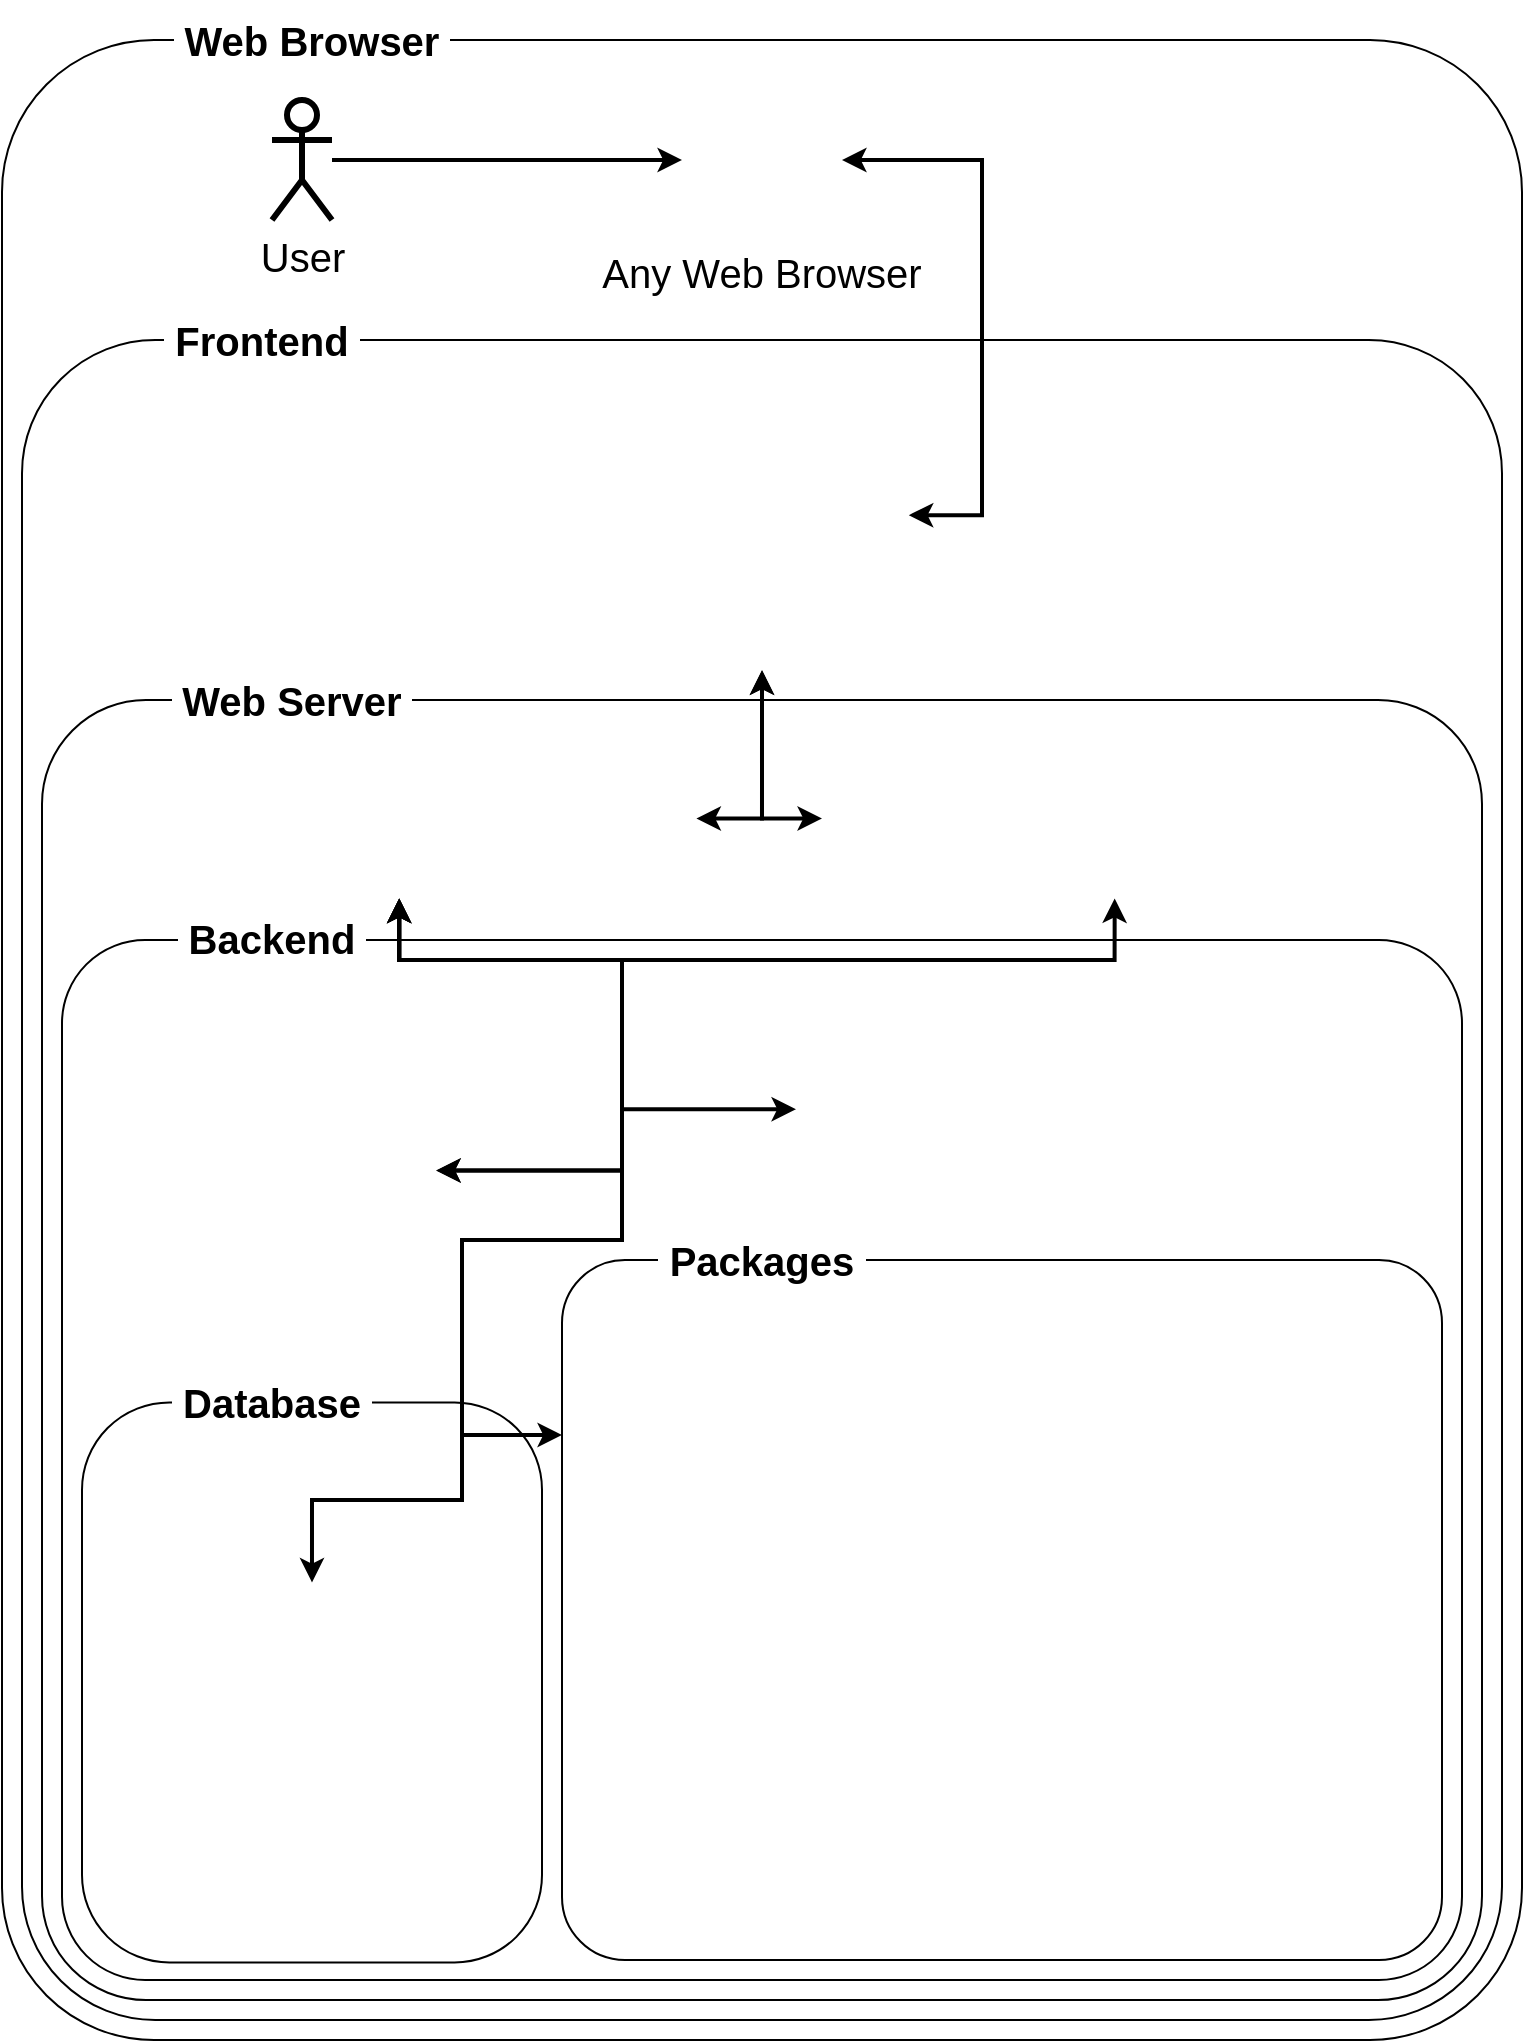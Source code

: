 <mxfile version="22.1.16" type="github">
  <diagram name="Page-1" id="yk-xujxsoNgpZ01sj5fv">
    <mxGraphModel dx="863" dy="453" grid="1" gridSize="10" guides="1" tooltips="1" connect="1" arrows="1" fold="1" page="1" pageScale="1" pageWidth="850" pageHeight="1100" math="0" shadow="0">
      <root>
        <mxCell id="0" />
        <mxCell id="1" parent="0" />
        <mxCell id="0C2ZFTBZk_aK-hhguFzC-1" value="" style="rounded=1;whiteSpace=wrap;html=1;arcSize=10;verticalAlign=bottom;labelPosition=center;verticalLabelPosition=top;align=center;" parent="1" vertex="1">
          <mxGeometry x="40" y="40" width="760" height="1000" as="geometry" />
        </mxCell>
        <mxCell id="0C2ZFTBZk_aK-hhguFzC-2" value="" style="rounded=1;whiteSpace=wrap;html=1;arcSize=9;" parent="1" vertex="1">
          <mxGeometry x="50" y="190" width="740" height="840" as="geometry" />
        </mxCell>
        <mxCell id="0C2ZFTBZk_aK-hhguFzC-7" style="edgeStyle=orthogonalEdgeStyle;rounded=0;orthogonalLoop=1;jettySize=auto;html=1;exitX=0;exitY=0.5;exitDx=0;exitDy=0;strokeWidth=2;startArrow=classic;startFill=1;endArrow=none;endFill=0;" parent="1" source="0C2ZFTBZk_aK-hhguFzC-4" target="0C2ZFTBZk_aK-hhguFzC-5" edge="1">
          <mxGeometry relative="1" as="geometry" />
        </mxCell>
        <mxCell id="0C2ZFTBZk_aK-hhguFzC-42" style="edgeStyle=orthogonalEdgeStyle;rounded=0;orthogonalLoop=1;jettySize=auto;html=1;exitX=1;exitY=0.5;exitDx=0;exitDy=0;entryX=1;entryY=0.5;entryDx=0;entryDy=0;strokeWidth=2;startArrow=classic;startFill=1;" parent="1" source="0C2ZFTBZk_aK-hhguFzC-4" target="0C2ZFTBZk_aK-hhguFzC-8" edge="1">
          <mxGeometry relative="1" as="geometry">
            <Array as="points">
              <mxPoint x="530" y="100" />
              <mxPoint x="530" y="278" />
            </Array>
          </mxGeometry>
        </mxCell>
        <mxCell id="0C2ZFTBZk_aK-hhguFzC-4" value="Any Web Browser" style="shape=image;verticalLabelPosition=bottom;labelBackgroundColor=default;verticalAlign=top;aspect=fixed;imageAspect=0;image=https://upload.wikimedia.org/wikipedia/commons/thumb/e/e1/Google_Chrome_icon_%28February_2022%29.svg/2048px-Google_Chrome_icon_%28February_2022%29.svg.png;spacingBottom=0;fontSize=20;spacing=0;spacingTop=0;labelBorderColor=none;" parent="1" vertex="1">
          <mxGeometry x="380" y="60" width="80" height="80" as="geometry" />
        </mxCell>
        <mxCell id="0C2ZFTBZk_aK-hhguFzC-5" value="User" style="shape=umlActor;verticalLabelPosition=bottom;verticalAlign=top;html=1;outlineConnect=0;fontSize=20;strokeWidth=3;" parent="1" vertex="1">
          <mxGeometry x="175" y="70" width="30" height="60" as="geometry" />
        </mxCell>
        <mxCell id="0C2ZFTBZk_aK-hhguFzC-8" value="" style="shape=image;verticalLabelPosition=bottom;labelBackgroundColor=default;verticalAlign=top;aspect=fixed;imageAspect=0;image=https://bilginc.com/editorFiles/3147aa77.png;clipPath=inset(0% 18.33% 0.76% 20%);" parent="1" vertex="1">
          <mxGeometry x="346.6" y="200" width="146.808" height="155.14" as="geometry" />
        </mxCell>
        <mxCell id="0C2ZFTBZk_aK-hhguFzC-9" value="&amp;nbsp;Web Browser&amp;nbsp;" style="text;html=1;strokeColor=none;fillColor=none;align=center;verticalAlign=middle;whiteSpace=wrap;rounded=0;fontSize=20;labelBackgroundColor=default;labelBorderColor=none;fontStyle=1" parent="1" vertex="1">
          <mxGeometry x="120" y="20" width="150" height="40" as="geometry" />
        </mxCell>
        <mxCell id="0C2ZFTBZk_aK-hhguFzC-10" value="&amp;nbsp;Frontend&amp;nbsp;" style="text;html=1;strokeColor=none;fillColor=none;align=center;verticalAlign=middle;whiteSpace=wrap;rounded=0;fontSize=20;labelBackgroundColor=default;labelBorderColor=none;fontStyle=1" parent="1" vertex="1">
          <mxGeometry x="120" y="170" width="100" height="40" as="geometry" />
        </mxCell>
        <mxCell id="0C2ZFTBZk_aK-hhguFzC-33" value="" style="group" parent="1" vertex="1" connectable="0">
          <mxGeometry x="60" y="350" width="720" height="670" as="geometry" />
        </mxCell>
        <mxCell id="0C2ZFTBZk_aK-hhguFzC-3" value="" style="rounded=1;whiteSpace=wrap;html=1;arcSize=8;" parent="0C2ZFTBZk_aK-hhguFzC-33" vertex="1">
          <mxGeometry y="20" width="720" height="650" as="geometry" />
        </mxCell>
        <mxCell id="0C2ZFTBZk_aK-hhguFzC-11" value="&lt;b&gt;&amp;nbsp;Web Server&amp;nbsp;&lt;/b&gt;" style="text;html=1;strokeColor=none;fillColor=none;align=center;verticalAlign=middle;whiteSpace=wrap;rounded=0;fontSize=20;labelBackgroundColor=default;labelBorderColor=none;" parent="0C2ZFTBZk_aK-hhguFzC-33" vertex="1">
          <mxGeometry x="60" width="130" height="40" as="geometry" />
        </mxCell>
        <mxCell id="0C2ZFTBZk_aK-hhguFzC-14" value="" style="shape=image;verticalLabelPosition=bottom;labelBackgroundColor=default;verticalAlign=top;aspect=fixed;imageAspect=0;image=https://miro.medium.com/v2/resize:fit:1400/1*hYfdBkfKgvtMoDcqk_LjWA.png;" parent="0C2ZFTBZk_aK-hhguFzC-33" vertex="1">
          <mxGeometry x="390" y="39.22" width="292.68" height="80" as="geometry" />
        </mxCell>
        <mxCell id="0C2ZFTBZk_aK-hhguFzC-22" value="" style="shape=image;verticalLabelPosition=bottom;labelBackgroundColor=default;verticalAlign=top;aspect=fixed;imageAspect=0;image=https://upload.wikimedia.org/wikipedia/commons/thumb/7/7e/Node.js_logo_2015.svg/2560px-Node.js_logo_2015.svg.png;" parent="0C2ZFTBZk_aK-hhguFzC-33" vertex="1">
          <mxGeometry x="30" y="39.22" width="297.21" height="80" as="geometry" />
        </mxCell>
        <mxCell id="0C2ZFTBZk_aK-hhguFzC-35" style="edgeStyle=orthogonalEdgeStyle;rounded=0;orthogonalLoop=1;jettySize=auto;html=1;exitX=0.5;exitY=1;exitDx=0;exitDy=0;entryX=1;entryY=0.5;entryDx=0;entryDy=0;startArrow=classic;startFill=1;strokeWidth=2;" parent="1" source="0C2ZFTBZk_aK-hhguFzC-8" target="0C2ZFTBZk_aK-hhguFzC-22" edge="1">
          <mxGeometry relative="1" as="geometry" />
        </mxCell>
        <mxCell id="0C2ZFTBZk_aK-hhguFzC-32" value="" style="group" parent="1" vertex="1" connectable="0">
          <mxGeometry x="70" y="469.22" width="700" height="540.78" as="geometry" />
        </mxCell>
        <mxCell id="0C2ZFTBZk_aK-hhguFzC-12" value="" style="rounded=1;whiteSpace=wrap;html=1;arcSize=8;" parent="0C2ZFTBZk_aK-hhguFzC-32" vertex="1">
          <mxGeometry y="20.78" width="700" height="520" as="geometry" />
        </mxCell>
        <mxCell id="0C2ZFTBZk_aK-hhguFzC-15" value="" style="shape=image;verticalLabelPosition=bottom;labelBackgroundColor=default;verticalAlign=top;aspect=fixed;imageAspect=0;image=https://trufflesuite.com/img/ganache-logo-dark.svg;" parent="0C2ZFTBZk_aK-hhguFzC-32" vertex="1">
          <mxGeometry x="62.92" y="40" width="124.16" height="192" as="geometry" />
        </mxCell>
        <mxCell id="0C2ZFTBZk_aK-hhguFzC-17" value="" style="shape=image;verticalLabelPosition=bottom;labelBackgroundColor=default;verticalAlign=top;aspect=fixed;imageAspect=0;image=https://miro.medium.com/v2/resize:fit:800/0*01aujYOEhSeWmzHd.png;clipPath=inset(1.46% 11% 1.46% 9%);" parent="0C2ZFTBZk_aK-hhguFzC-32" vertex="1">
          <mxGeometry x="367" y="50.78" width="262.13" height="109.22" as="geometry" />
        </mxCell>
        <mxCell id="0C2ZFTBZk_aK-hhguFzC-20" value="&amp;nbsp;Backend&amp;nbsp;" style="text;html=1;strokeColor=none;fillColor=none;align=center;verticalAlign=middle;whiteSpace=wrap;rounded=0;fontSize=20;labelBackgroundColor=default;labelBorderColor=none;fontStyle=1" parent="0C2ZFTBZk_aK-hhguFzC-32" vertex="1">
          <mxGeometry x="50" width="110" height="40" as="geometry" />
        </mxCell>
        <mxCell id="0C2ZFTBZk_aK-hhguFzC-28" value="" style="group" parent="1" vertex="1" connectable="0">
          <mxGeometry x="320" y="630" width="440" height="370" as="geometry" />
        </mxCell>
        <mxCell id="0C2ZFTBZk_aK-hhguFzC-19" value="" style="rounded=1;whiteSpace=wrap;html=1;arcSize=9;" parent="0C2ZFTBZk_aK-hhguFzC-28" vertex="1">
          <mxGeometry y="20" width="440" height="350" as="geometry" />
        </mxCell>
        <mxCell id="0C2ZFTBZk_aK-hhguFzC-23" value="&amp;nbsp;Packages&amp;nbsp;" style="text;html=1;strokeColor=none;fillColor=none;align=center;verticalAlign=middle;whiteSpace=wrap;rounded=0;fontSize=20;labelBackgroundColor=default;labelBorderColor=none;fontStyle=1" parent="0C2ZFTBZk_aK-hhguFzC-28" vertex="1">
          <mxGeometry x="45.01" width="110" height="40" as="geometry" />
        </mxCell>
        <mxCell id="0C2ZFTBZk_aK-hhguFzC-24" value="" style="shape=image;verticalLabelPosition=bottom;labelBackgroundColor=default;verticalAlign=top;aspect=fixed;imageAspect=0;image=https://upload.wikimedia.org/wikipedia/commons/thumb/d/d1/Axios_%28computer_library%29_logo.svg/1280px-Axios_%28computer_library%29_logo.svg.png;" parent="0C2ZFTBZk_aK-hhguFzC-28" vertex="1">
          <mxGeometry x="190" y="47.73" width="220" height="32.27" as="geometry" />
        </mxCell>
        <mxCell id="0C2ZFTBZk_aK-hhguFzC-25" value="" style="shape=image;verticalLabelPosition=bottom;labelBackgroundColor=default;verticalAlign=top;aspect=fixed;imageAspect=0;image=https://trufflesuite.com/img/truffle-logo-dark.svg;" parent="0C2ZFTBZk_aK-hhguFzC-28" vertex="1">
          <mxGeometry x="23.91" y="50" width="133.47" height="140" as="geometry" />
        </mxCell>
        <mxCell id="0C2ZFTBZk_aK-hhguFzC-27" value="" style="shape=image;verticalLabelPosition=bottom;labelBackgroundColor=default;verticalAlign=top;aspect=fixed;imageAspect=0;image=https://www.questglt.com/assets/images/client-logo/new-logo/WEB-3.png;" parent="0C2ZFTBZk_aK-hhguFzC-28" vertex="1">
          <mxGeometry x="177.13" y="110" width="245.73" height="120" as="geometry" />
        </mxCell>
        <mxCell id="0C2ZFTBZk_aK-hhguFzC-34" value="" style="shape=image;verticalLabelPosition=bottom;labelBackgroundColor=default;verticalAlign=top;aspect=fixed;imageAspect=0;image=https://pngimg.com/d/mysql_PNG9.png;" parent="0C2ZFTBZk_aK-hhguFzC-28" vertex="1">
          <mxGeometry x="27.38" y="220" width="130" height="130" as="geometry" />
        </mxCell>
        <mxCell id="0C2ZFTBZk_aK-hhguFzC-26" value="" style="shape=image;verticalLabelPosition=bottom;labelBackgroundColor=default;verticalAlign=top;aspect=fixed;imageAspect=0;image=https://www.vectorlogo.zone/logos/sequelizejs/sequelizejs-ar21.svg;" parent="0C2ZFTBZk_aK-hhguFzC-28" vertex="1">
          <mxGeometry x="190" y="230" width="220" height="110" as="geometry" />
        </mxCell>
        <mxCell id="0C2ZFTBZk_aK-hhguFzC-31" value="" style="group" parent="1" vertex="1" connectable="0">
          <mxGeometry x="80" y="701.22" width="230" height="300" as="geometry" />
        </mxCell>
        <mxCell id="0C2ZFTBZk_aK-hhguFzC-16" value="" style="rounded=1;whiteSpace=wrap;html=1;arcSize=19;" parent="0C2ZFTBZk_aK-hhguFzC-31" vertex="1">
          <mxGeometry y="20" width="230" height="280" as="geometry" />
        </mxCell>
        <mxCell id="0C2ZFTBZk_aK-hhguFzC-21" value="&amp;nbsp;Database&amp;nbsp;" style="text;html=1;strokeColor=none;fillColor=none;align=center;verticalAlign=middle;whiteSpace=wrap;rounded=0;fontSize=20;labelBackgroundColor=default;labelBorderColor=none;fontStyle=1" parent="0C2ZFTBZk_aK-hhguFzC-31" vertex="1">
          <mxGeometry x="40" width="110" height="40" as="geometry" />
        </mxCell>
        <mxCell id="0C2ZFTBZk_aK-hhguFzC-18" value="" style="shape=image;verticalLabelPosition=bottom;labelBackgroundColor=default;verticalAlign=top;aspect=fixed;imageAspect=0;image=https://d1.awsstatic.com/asset-repository/products/amazon-rds/1024px-MySQL.ff87215b43fd7292af172e2a5d9b844217262571.png;" parent="0C2ZFTBZk_aK-hhguFzC-31" vertex="1">
          <mxGeometry x="18.39" y="110" width="193.21" height="100" as="geometry" />
        </mxCell>
        <mxCell id="0C2ZFTBZk_aK-hhguFzC-36" style="edgeStyle=orthogonalEdgeStyle;rounded=0;orthogonalLoop=1;jettySize=auto;html=1;exitX=0;exitY=0.5;exitDx=0;exitDy=0;entryX=0.5;entryY=1;entryDx=0;entryDy=0;startArrow=classic;startFill=1;strokeWidth=2;" parent="1" source="0C2ZFTBZk_aK-hhguFzC-14" target="0C2ZFTBZk_aK-hhguFzC-8" edge="1">
          <mxGeometry relative="1" as="geometry" />
        </mxCell>
        <mxCell id="0C2ZFTBZk_aK-hhguFzC-38" style="edgeStyle=orthogonalEdgeStyle;rounded=0;orthogonalLoop=1;jettySize=auto;html=1;exitX=0.5;exitY=1;exitDx=0;exitDy=0;entryX=1;entryY=0.5;entryDx=0;entryDy=0;startArrow=classic;startFill=1;strokeWidth=2;" parent="1" source="0C2ZFTBZk_aK-hhguFzC-22" target="0C2ZFTBZk_aK-hhguFzC-15" edge="1">
          <mxGeometry relative="1" as="geometry">
            <Array as="points">
              <mxPoint x="239" y="500" />
              <mxPoint x="350" y="500" />
              <mxPoint x="350" y="605" />
            </Array>
          </mxGeometry>
        </mxCell>
        <mxCell id="0C2ZFTBZk_aK-hhguFzC-39" style="edgeStyle=orthogonalEdgeStyle;rounded=0;orthogonalLoop=1;jettySize=auto;html=1;exitX=0.5;exitY=1;exitDx=0;exitDy=0;entryX=0;entryY=0.5;entryDx=0;entryDy=0;strokeWidth=2;startArrow=classic;startFill=1;" parent="1" source="0C2ZFTBZk_aK-hhguFzC-22" target="0C2ZFTBZk_aK-hhguFzC-17" edge="1">
          <mxGeometry relative="1" as="geometry">
            <Array as="points">
              <mxPoint x="239" y="500" />
              <mxPoint x="350" y="500" />
              <mxPoint x="350" y="575" />
            </Array>
          </mxGeometry>
        </mxCell>
        <mxCell id="0C2ZFTBZk_aK-hhguFzC-40" style="edgeStyle=orthogonalEdgeStyle;rounded=0;orthogonalLoop=1;jettySize=auto;html=1;exitX=0.5;exitY=1;exitDx=0;exitDy=0;entryX=1;entryY=0.5;entryDx=0;entryDy=0;startArrow=classic;startFill=1;strokeWidth=2;" parent="1" source="0C2ZFTBZk_aK-hhguFzC-14" target="0C2ZFTBZk_aK-hhguFzC-15" edge="1">
          <mxGeometry relative="1" as="geometry">
            <Array as="points">
              <mxPoint x="596" y="500" />
              <mxPoint x="350" y="500" />
              <mxPoint x="350" y="605" />
            </Array>
          </mxGeometry>
        </mxCell>
        <mxCell id="0C2ZFTBZk_aK-hhguFzC-41" style="edgeStyle=orthogonalEdgeStyle;rounded=0;orthogonalLoop=1;jettySize=auto;html=1;exitX=0.5;exitY=1;exitDx=0;exitDy=0;entryX=0.5;entryY=0;entryDx=0;entryDy=0;strokeWidth=2;startArrow=classic;startFill=1;" parent="1" source="0C2ZFTBZk_aK-hhguFzC-22" target="0C2ZFTBZk_aK-hhguFzC-18" edge="1">
          <mxGeometry relative="1" as="geometry">
            <Array as="points">
              <mxPoint x="239" y="500" />
              <mxPoint x="350" y="500" />
              <mxPoint x="350" y="640" />
              <mxPoint x="270" y="640" />
              <mxPoint x="270" y="770" />
              <mxPoint x="195" y="770" />
            </Array>
          </mxGeometry>
        </mxCell>
        <mxCell id="efEx5kXFsCqoQfR0EAEi-1" style="edgeStyle=orthogonalEdgeStyle;rounded=0;orthogonalLoop=1;jettySize=auto;html=1;exitX=0.5;exitY=1;exitDx=0;exitDy=0;entryX=0;entryY=0.25;entryDx=0;entryDy=0;startArrow=classic;startFill=1;strokeWidth=2;" edge="1" parent="1" source="0C2ZFTBZk_aK-hhguFzC-22" target="0C2ZFTBZk_aK-hhguFzC-19">
          <mxGeometry relative="1" as="geometry">
            <Array as="points">
              <mxPoint x="239" y="500" />
              <mxPoint x="350" y="500" />
              <mxPoint x="350" y="640" />
              <mxPoint x="270" y="640" />
              <mxPoint x="270" y="738" />
            </Array>
          </mxGeometry>
        </mxCell>
      </root>
    </mxGraphModel>
  </diagram>
</mxfile>
